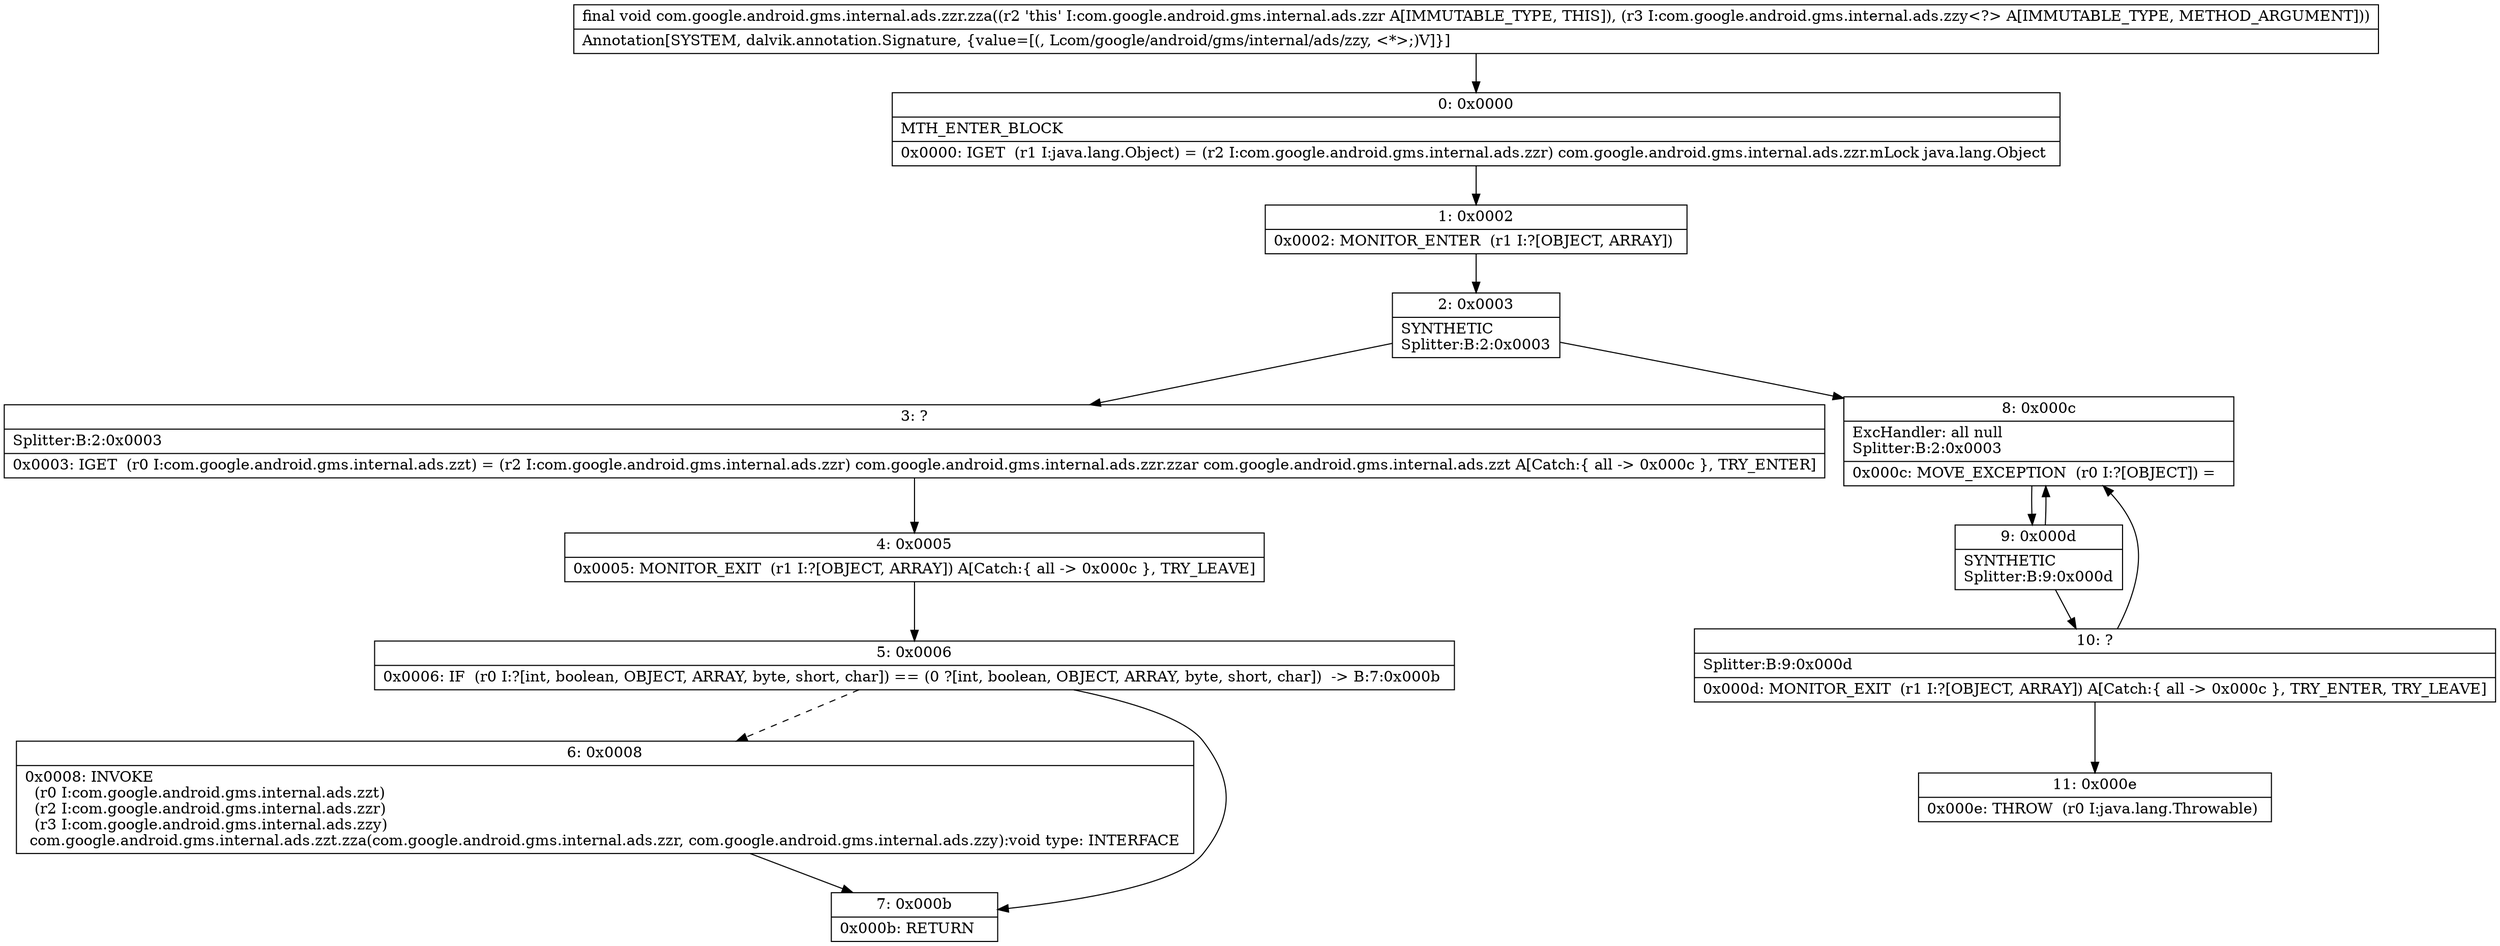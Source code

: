 digraph "CFG forcom.google.android.gms.internal.ads.zzr.zza(Lcom\/google\/android\/gms\/internal\/ads\/zzy;)V" {
Node_0 [shape=record,label="{0\:\ 0x0000|MTH_ENTER_BLOCK\l|0x0000: IGET  (r1 I:java.lang.Object) = (r2 I:com.google.android.gms.internal.ads.zzr) com.google.android.gms.internal.ads.zzr.mLock java.lang.Object \l}"];
Node_1 [shape=record,label="{1\:\ 0x0002|0x0002: MONITOR_ENTER  (r1 I:?[OBJECT, ARRAY]) \l}"];
Node_2 [shape=record,label="{2\:\ 0x0003|SYNTHETIC\lSplitter:B:2:0x0003\l}"];
Node_3 [shape=record,label="{3\:\ ?|Splitter:B:2:0x0003\l|0x0003: IGET  (r0 I:com.google.android.gms.internal.ads.zzt) = (r2 I:com.google.android.gms.internal.ads.zzr) com.google.android.gms.internal.ads.zzr.zzar com.google.android.gms.internal.ads.zzt A[Catch:\{ all \-\> 0x000c \}, TRY_ENTER]\l}"];
Node_4 [shape=record,label="{4\:\ 0x0005|0x0005: MONITOR_EXIT  (r1 I:?[OBJECT, ARRAY]) A[Catch:\{ all \-\> 0x000c \}, TRY_LEAVE]\l}"];
Node_5 [shape=record,label="{5\:\ 0x0006|0x0006: IF  (r0 I:?[int, boolean, OBJECT, ARRAY, byte, short, char]) == (0 ?[int, boolean, OBJECT, ARRAY, byte, short, char])  \-\> B:7:0x000b \l}"];
Node_6 [shape=record,label="{6\:\ 0x0008|0x0008: INVOKE  \l  (r0 I:com.google.android.gms.internal.ads.zzt)\l  (r2 I:com.google.android.gms.internal.ads.zzr)\l  (r3 I:com.google.android.gms.internal.ads.zzy)\l com.google.android.gms.internal.ads.zzt.zza(com.google.android.gms.internal.ads.zzr, com.google.android.gms.internal.ads.zzy):void type: INTERFACE \l}"];
Node_7 [shape=record,label="{7\:\ 0x000b|0x000b: RETURN   \l}"];
Node_8 [shape=record,label="{8\:\ 0x000c|ExcHandler: all null\lSplitter:B:2:0x0003\l|0x000c: MOVE_EXCEPTION  (r0 I:?[OBJECT]) =  \l}"];
Node_9 [shape=record,label="{9\:\ 0x000d|SYNTHETIC\lSplitter:B:9:0x000d\l}"];
Node_10 [shape=record,label="{10\:\ ?|Splitter:B:9:0x000d\l|0x000d: MONITOR_EXIT  (r1 I:?[OBJECT, ARRAY]) A[Catch:\{ all \-\> 0x000c \}, TRY_ENTER, TRY_LEAVE]\l}"];
Node_11 [shape=record,label="{11\:\ 0x000e|0x000e: THROW  (r0 I:java.lang.Throwable) \l}"];
MethodNode[shape=record,label="{final void com.google.android.gms.internal.ads.zzr.zza((r2 'this' I:com.google.android.gms.internal.ads.zzr A[IMMUTABLE_TYPE, THIS]), (r3 I:com.google.android.gms.internal.ads.zzy\<?\> A[IMMUTABLE_TYPE, METHOD_ARGUMENT]))  | Annotation[SYSTEM, dalvik.annotation.Signature, \{value=[(, Lcom\/google\/android\/gms\/internal\/ads\/zzy, \<*\>;)V]\}]\l}"];
MethodNode -> Node_0;
Node_0 -> Node_1;
Node_1 -> Node_2;
Node_2 -> Node_3;
Node_2 -> Node_8;
Node_3 -> Node_4;
Node_4 -> Node_5;
Node_5 -> Node_6[style=dashed];
Node_5 -> Node_7;
Node_6 -> Node_7;
Node_8 -> Node_9;
Node_9 -> Node_10;
Node_9 -> Node_8;
Node_10 -> Node_11;
Node_10 -> Node_8;
}

